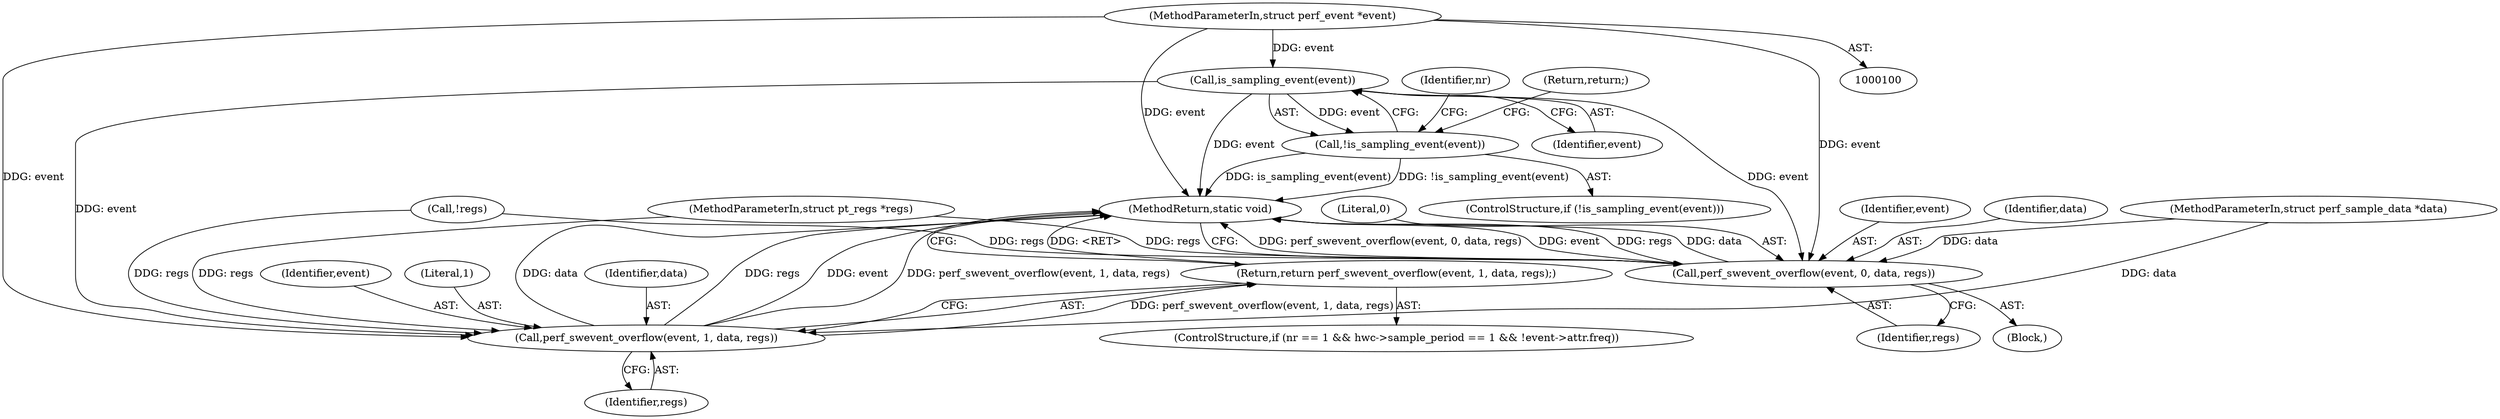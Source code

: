 digraph "0_linux_a8b0ca17b80e92faab46ee7179ba9e99ccb61233_64@pointer" {
"1000125" [label="(Call,is_sampling_event(event))"];
"1000101" [label="(MethodParameterIn,struct perf_event *event)"];
"1000124" [label="(Call,!is_sampling_event(event))"];
"1000146" [label="(Call,perf_swevent_overflow(event, 1, data, regs))"];
"1000145" [label="(Return,return perf_swevent_overflow(event, 1, data, regs);)"];
"1000159" [label="(Call,perf_swevent_overflow(event, 0, data, regs))"];
"1000160" [label="(Identifier,event)"];
"1000104" [label="(MethodParameterIn,struct pt_regs *regs)"];
"1000126" [label="(Identifier,event)"];
"1000124" [label="(Call,!is_sampling_event(event))"];
"1000147" [label="(Identifier,event)"];
"1000148" [label="(Literal,1)"];
"1000145" [label="(Return,return perf_swevent_overflow(event, 1, data, regs);)"];
"1000146" [label="(Call,perf_swevent_overflow(event, 1, data, regs))"];
"1000164" [label="(MethodReturn,static void)"];
"1000103" [label="(MethodParameterIn,struct perf_sample_data *data)"];
"1000105" [label="(Block,)"];
"1000162" [label="(Identifier,data)"];
"1000131" [label="(Identifier,nr)"];
"1000101" [label="(MethodParameterIn,struct perf_event *event)"];
"1000161" [label="(Literal,0)"];
"1000150" [label="(Identifier,regs)"];
"1000149" [label="(Identifier,data)"];
"1000120" [label="(Call,!regs)"];
"1000159" [label="(Call,perf_swevent_overflow(event, 0, data, regs))"];
"1000127" [label="(Return,return;)"];
"1000163" [label="(Identifier,regs)"];
"1000123" [label="(ControlStructure,if (!is_sampling_event(event)))"];
"1000125" [label="(Call,is_sampling_event(event))"];
"1000128" [label="(ControlStructure,if (nr == 1 && hwc->sample_period == 1 && !event->attr.freq))"];
"1000125" -> "1000124"  [label="AST: "];
"1000125" -> "1000126"  [label="CFG: "];
"1000126" -> "1000125"  [label="AST: "];
"1000124" -> "1000125"  [label="CFG: "];
"1000125" -> "1000164"  [label="DDG: event"];
"1000125" -> "1000124"  [label="DDG: event"];
"1000101" -> "1000125"  [label="DDG: event"];
"1000125" -> "1000146"  [label="DDG: event"];
"1000125" -> "1000159"  [label="DDG: event"];
"1000101" -> "1000100"  [label="AST: "];
"1000101" -> "1000164"  [label="DDG: event"];
"1000101" -> "1000146"  [label="DDG: event"];
"1000101" -> "1000159"  [label="DDG: event"];
"1000124" -> "1000123"  [label="AST: "];
"1000127" -> "1000124"  [label="CFG: "];
"1000131" -> "1000124"  [label="CFG: "];
"1000124" -> "1000164"  [label="DDG: is_sampling_event(event)"];
"1000124" -> "1000164"  [label="DDG: !is_sampling_event(event)"];
"1000146" -> "1000145"  [label="AST: "];
"1000146" -> "1000150"  [label="CFG: "];
"1000147" -> "1000146"  [label="AST: "];
"1000148" -> "1000146"  [label="AST: "];
"1000149" -> "1000146"  [label="AST: "];
"1000150" -> "1000146"  [label="AST: "];
"1000145" -> "1000146"  [label="CFG: "];
"1000146" -> "1000164"  [label="DDG: data"];
"1000146" -> "1000164"  [label="DDG: regs"];
"1000146" -> "1000164"  [label="DDG: event"];
"1000146" -> "1000164"  [label="DDG: perf_swevent_overflow(event, 1, data, regs)"];
"1000146" -> "1000145"  [label="DDG: perf_swevent_overflow(event, 1, data, regs)"];
"1000103" -> "1000146"  [label="DDG: data"];
"1000120" -> "1000146"  [label="DDG: regs"];
"1000104" -> "1000146"  [label="DDG: regs"];
"1000145" -> "1000128"  [label="AST: "];
"1000164" -> "1000145"  [label="CFG: "];
"1000145" -> "1000164"  [label="DDG: <RET>"];
"1000159" -> "1000105"  [label="AST: "];
"1000159" -> "1000163"  [label="CFG: "];
"1000160" -> "1000159"  [label="AST: "];
"1000161" -> "1000159"  [label="AST: "];
"1000162" -> "1000159"  [label="AST: "];
"1000163" -> "1000159"  [label="AST: "];
"1000164" -> "1000159"  [label="CFG: "];
"1000159" -> "1000164"  [label="DDG: perf_swevent_overflow(event, 0, data, regs)"];
"1000159" -> "1000164"  [label="DDG: event"];
"1000159" -> "1000164"  [label="DDG: regs"];
"1000159" -> "1000164"  [label="DDG: data"];
"1000103" -> "1000159"  [label="DDG: data"];
"1000120" -> "1000159"  [label="DDG: regs"];
"1000104" -> "1000159"  [label="DDG: regs"];
}
